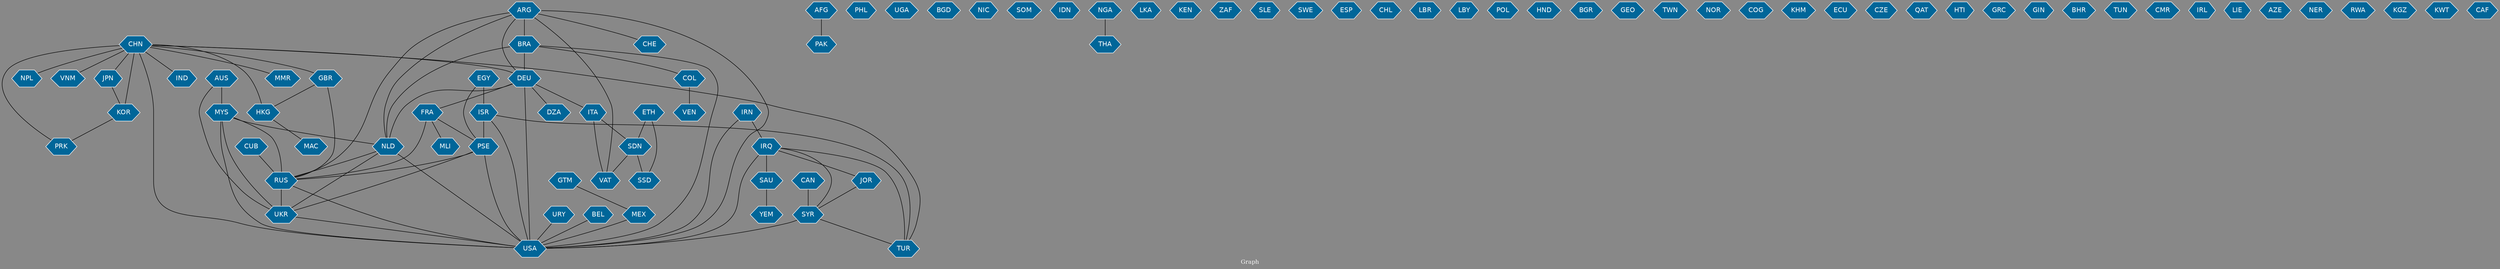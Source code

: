 // Countries together in item graph
graph {
	graph [bgcolor="#888888" fontcolor=white fontsize=12 label="Graph" outputorder=edgesfirst overlap=prism]
	node [color=white fillcolor="#006699" fontcolor=white fontname=Helvetica shape=hexagon style=filled]
	edge [arrowhead=open color=black fontcolor=white fontname=Courier fontsize=12]
		ISR [label=ISR]
		AFG [label=AFG]
		RUS [label=RUS]
		PSE [label=PSE]
		CHN [label=CHN]
		UKR [label=UKR]
		IRQ [label=IRQ]
		SYR [label=SYR]
		USA [label=USA]
		PHL [label=PHL]
		UGA [label=UGA]
		SAU [label=SAU]
		BGD [label=BGD]
		NIC [label=NIC]
		DEU [label=DEU]
		SOM [label=SOM]
		MYS [label=MYS]
		IDN [label=IDN]
		EGY [label=EGY]
		NGA [label=NGA]
		LKA [label=LKA]
		KOR [label=KOR]
		PRK [label=PRK]
		FRA [label=FRA]
		COL [label=COL]
		KEN [label=KEN]
		IND [label=IND]
		GBR [label=GBR]
		MEX [label=MEX]
		ZAF [label=ZAF]
		AUS [label=AUS]
		VAT [label=VAT]
		ARG [label=ARG]
		SLE [label=SLE]
		NLD [label=NLD]
		SWE [label=SWE]
		PAK [label=PAK]
		IRN [label=IRN]
		ESP [label=ESP]
		BRA [label=BRA]
		CHL [label=CHL]
		JPN [label=JPN]
		LBR [label=LBR]
		LBY [label=LBY]
		URY [label=URY]
		HKG [label=HKG]
		ITA [label=ITA]
		POL [label=POL]
		HND [label=HND]
		BGR [label=BGR]
		GEO [label=GEO]
		MMR [label=MMR]
		YEM [label=YEM]
		TUR [label=TUR]
		TWN [label=TWN]
		MLI [label=MLI]
		DZA [label=DZA]
		VEN [label=VEN]
		NOR [label=NOR]
		SSD [label=SSD]
		SDN [label=SDN]
		ETH [label=ETH]
		CUB [label=CUB]
		COG [label=COG]
		KHM [label=KHM]
		ECU [label=ECU]
		CAN [label=CAN]
		CZE [label=CZE]
		QAT [label=QAT]
		HTI [label=HTI]
		GRC [label=GRC]
		CHE [label=CHE]
		BEL [label=BEL]
		GIN [label=GIN]
		BHR [label=BHR]
		TUN [label=TUN]
		CMR [label=CMR]
		THA [label=THA]
		IRL [label=IRL]
		NPL [label=NPL]
		LIE [label=LIE]
		AZE [label=AZE]
		NER [label=NER]
		VNM [label=VNM]
		RWA [label=RWA]
		MAC [label=MAC]
		JOR [label=JOR]
		KGZ [label=KGZ]
		KWT [label=KWT]
		CAF [label=CAF]
		GTM [label=GTM]
			CUB -- RUS [weight=2]
			AUS -- UKR [weight=1]
			DEU -- ITA [weight=1]
			SYR -- USA [weight=3]
			KOR -- PRK [weight=2]
			ISR -- PSE [weight=154]
			SYR -- TUR [weight=1]
			IRQ -- TUR [weight=1]
			IRN -- USA [weight=5]
			CHN -- USA [weight=3]
			JOR -- SYR [weight=1]
			CHN -- NPL [weight=3]
			ARG -- CHE [weight=1]
			BRA -- COL [weight=1]
			CHN -- GBR [weight=1]
			EGY -- PSE [weight=2]
			SAU -- YEM [weight=2]
			ARG -- USA [weight=1]
			PSE -- RUS [weight=1]
			IRQ -- USA [weight=2]
			MYS -- NLD [weight=1]
			URY -- USA [weight=1]
			NLD -- RUS [weight=4]
			ARG -- BRA [weight=4]
			CHN -- TUR [weight=1]
			HKG -- MAC [weight=1]
			EGY -- ISR [weight=6]
			JPN -- KOR [weight=2]
			MYS -- USA [weight=2]
			BEL -- USA [weight=1]
			CHN -- IND [weight=1]
			MYS -- RUS [weight=6]
			ISR -- TUR [weight=1]
			SDN -- VAT [weight=3]
			CHN -- MMR [weight=1]
			ITA -- SDN [weight=3]
			COL -- VEN [weight=2]
			NLD -- USA [weight=1]
			AFG -- PAK [weight=2]
			NLD -- UKR [weight=2]
			ETH -- SSD [weight=1]
			ARG -- RUS [weight=1]
			MEX -- USA [weight=1]
			ARG -- VAT [weight=1]
			IRQ -- JOR [weight=1]
			RUS -- USA [weight=8]
			ITA -- VAT [weight=3]
			DEU -- FRA [weight=1]
			CHN -- JPN [weight=5]
			CHN -- DEU [weight=4]
			DEU -- USA [weight=5]
			RUS -- UKR [weight=41]
			PSE -- USA [weight=2]
			CHN -- VNM [weight=1]
			IRQ -- SAU [weight=2]
			IRQ -- SYR [weight=1]
			FRA -- RUS [weight=2]
			CHN -- PRK [weight=2]
			FRA -- PSE [weight=2]
			CAN -- SYR [weight=1]
			ARG -- DEU [weight=3]
			ISR -- USA [weight=1]
			SDN -- SSD [weight=2]
			NGA -- THA [weight=1]
			UKR -- USA [weight=1]
			PSE -- UKR [weight=1]
			GBR -- RUS [weight=1]
			GTM -- MEX [weight=1]
			BRA -- NLD [weight=2]
			ETH -- SDN [weight=1]
			CHN -- HKG [weight=5]
			MYS -- UKR [weight=18]
			FRA -- MLI [weight=1]
			IRN -- IRQ [weight=1]
			GBR -- HKG [weight=1]
			DEU -- NLD [weight=1]
			CHN -- KOR [weight=8]
			ARG -- NLD [weight=1]
			DEU -- DZA [weight=1]
			BRA -- USA [weight=1]
			BRA -- DEU [weight=6]
			AUS -- MYS [weight=1]
}